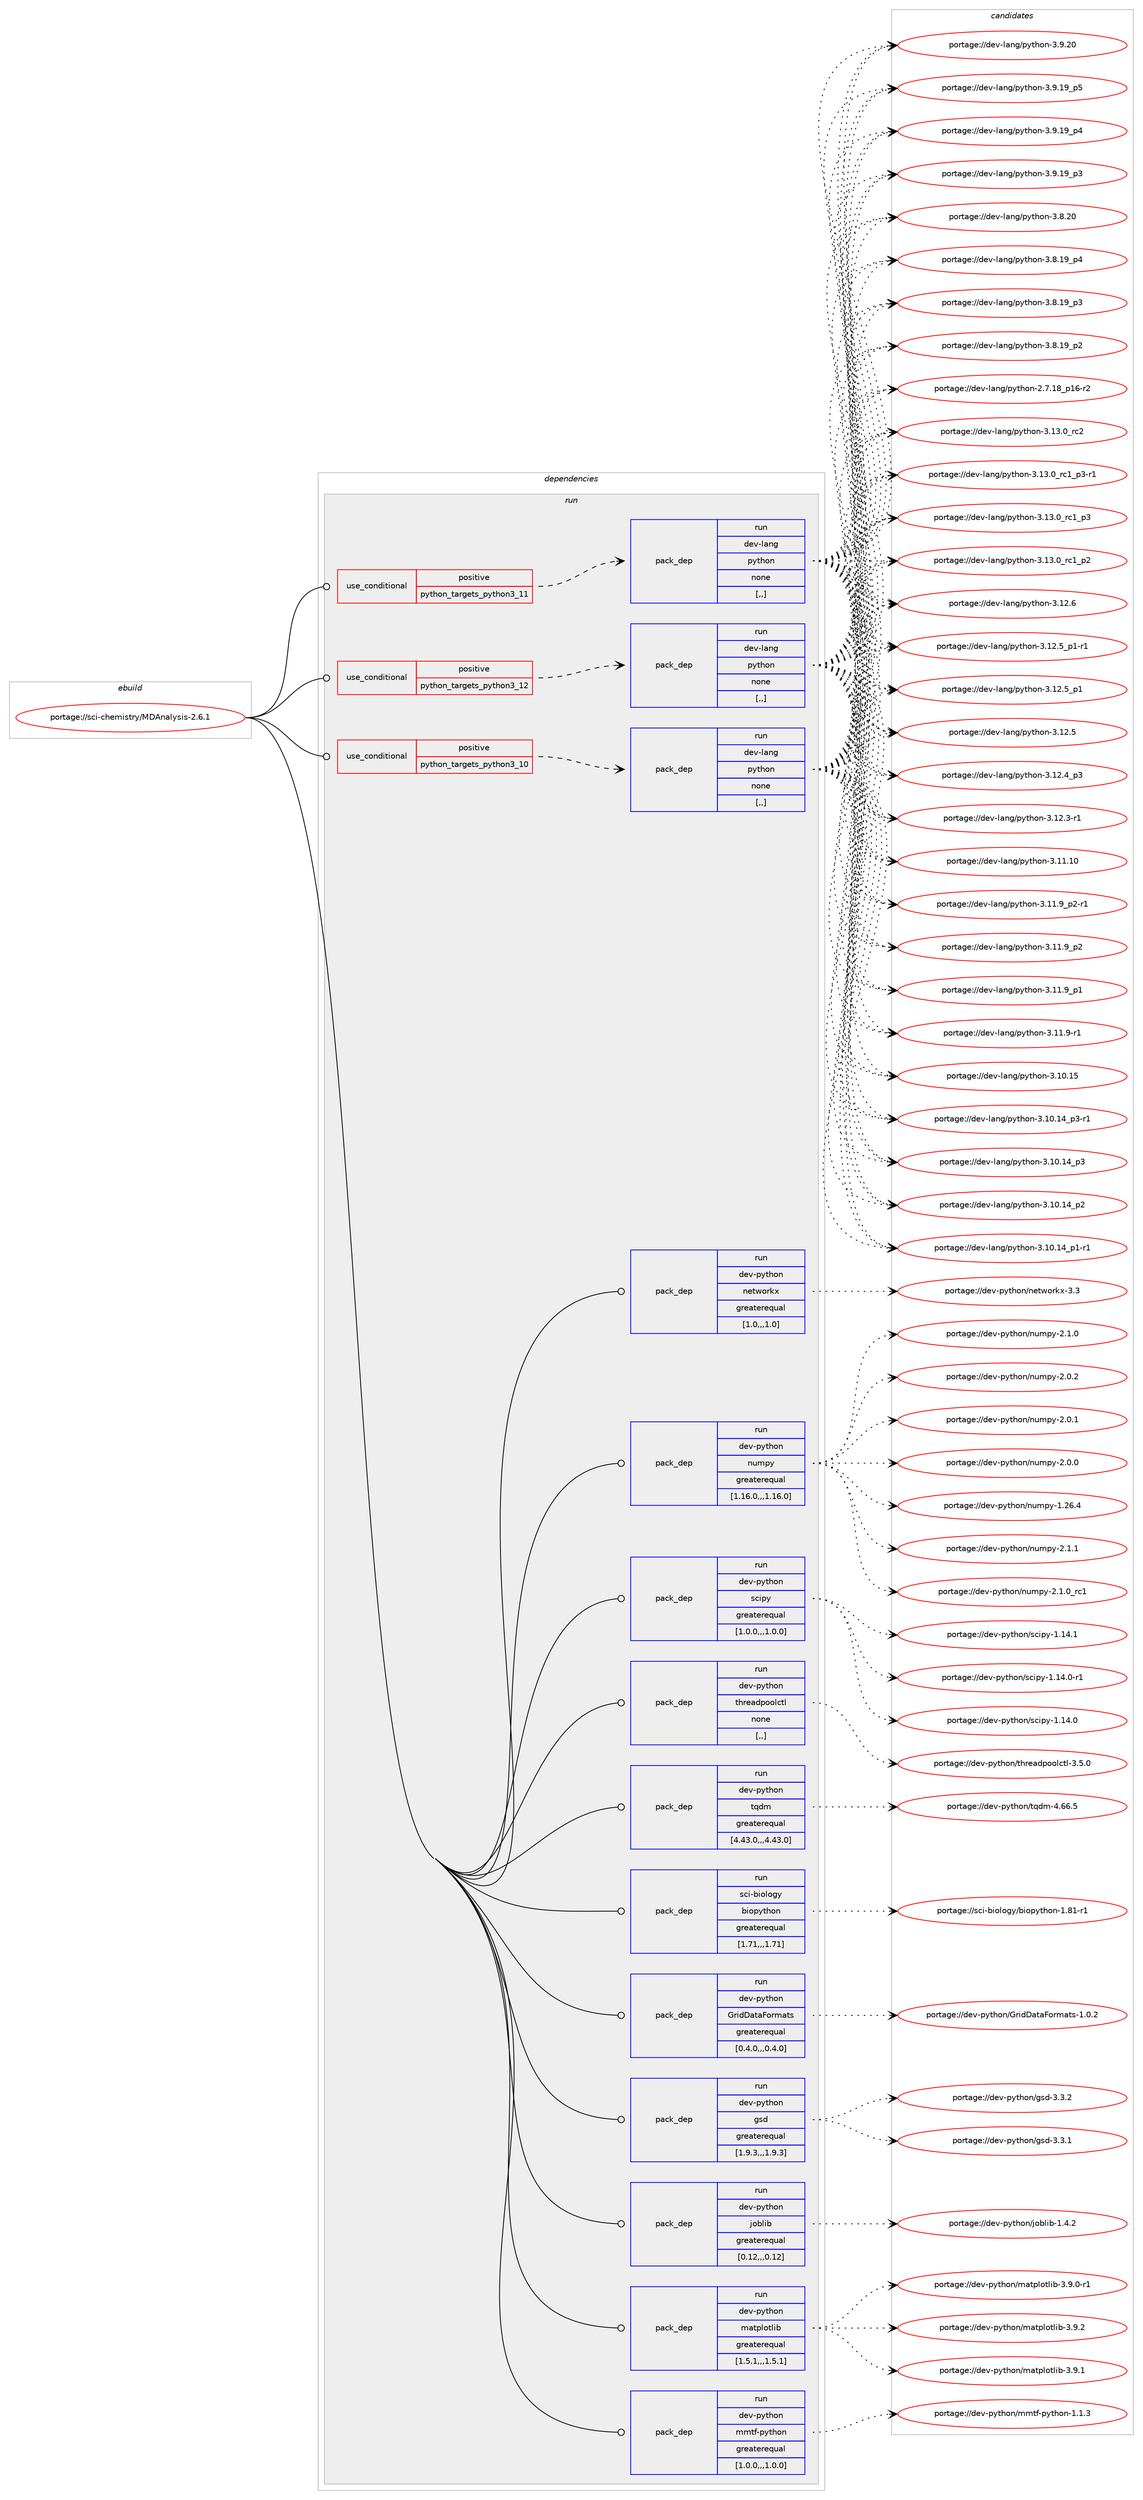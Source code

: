 digraph prolog {

# *************
# Graph options
# *************

newrank=true;
concentrate=true;
compound=true;
graph [rankdir=LR,fontname=Helvetica,fontsize=10,ranksep=1.5];#, ranksep=2.5, nodesep=0.2];
edge  [arrowhead=vee];
node  [fontname=Helvetica,fontsize=10];

# **********
# The ebuild
# **********

subgraph cluster_leftcol {
color=gray;
label=<<i>ebuild</i>>;
id [label="portage://sci-chemistry/MDAnalysis-2.6.1", color=red, width=4, href="../sci-chemistry/MDAnalysis-2.6.1.svg"];
}

# ****************
# The dependencies
# ****************

subgraph cluster_midcol {
color=gray;
label=<<i>dependencies</i>>;
subgraph cluster_compile {
fillcolor="#eeeeee";
style=filled;
label=<<i>compile</i>>;
}
subgraph cluster_compileandrun {
fillcolor="#eeeeee";
style=filled;
label=<<i>compile and run</i>>;
}
subgraph cluster_run {
fillcolor="#eeeeee";
style=filled;
label=<<i>run</i>>;
subgraph cond237651 {
dependency902806 [label=<<TABLE BORDER="0" CELLBORDER="1" CELLSPACING="0" CELLPADDING="4"><TR><TD ROWSPAN="3" CELLPADDING="10">use_conditional</TD></TR><TR><TD>positive</TD></TR><TR><TD>python_targets_python3_10</TD></TR></TABLE>>, shape=none, color=red];
subgraph pack658583 {
dependency902807 [label=<<TABLE BORDER="0" CELLBORDER="1" CELLSPACING="0" CELLPADDING="4" WIDTH="220"><TR><TD ROWSPAN="6" CELLPADDING="30">pack_dep</TD></TR><TR><TD WIDTH="110">run</TD></TR><TR><TD>dev-lang</TD></TR><TR><TD>python</TD></TR><TR><TD>none</TD></TR><TR><TD>[,,]</TD></TR></TABLE>>, shape=none, color=blue];
}
dependency902806:e -> dependency902807:w [weight=20,style="dashed",arrowhead="vee"];
}
id:e -> dependency902806:w [weight=20,style="solid",arrowhead="odot"];
subgraph cond237652 {
dependency902808 [label=<<TABLE BORDER="0" CELLBORDER="1" CELLSPACING="0" CELLPADDING="4"><TR><TD ROWSPAN="3" CELLPADDING="10">use_conditional</TD></TR><TR><TD>positive</TD></TR><TR><TD>python_targets_python3_11</TD></TR></TABLE>>, shape=none, color=red];
subgraph pack658584 {
dependency902809 [label=<<TABLE BORDER="0" CELLBORDER="1" CELLSPACING="0" CELLPADDING="4" WIDTH="220"><TR><TD ROWSPAN="6" CELLPADDING="30">pack_dep</TD></TR><TR><TD WIDTH="110">run</TD></TR><TR><TD>dev-lang</TD></TR><TR><TD>python</TD></TR><TR><TD>none</TD></TR><TR><TD>[,,]</TD></TR></TABLE>>, shape=none, color=blue];
}
dependency902808:e -> dependency902809:w [weight=20,style="dashed",arrowhead="vee"];
}
id:e -> dependency902808:w [weight=20,style="solid",arrowhead="odot"];
subgraph cond237653 {
dependency902810 [label=<<TABLE BORDER="0" CELLBORDER="1" CELLSPACING="0" CELLPADDING="4"><TR><TD ROWSPAN="3" CELLPADDING="10">use_conditional</TD></TR><TR><TD>positive</TD></TR><TR><TD>python_targets_python3_12</TD></TR></TABLE>>, shape=none, color=red];
subgraph pack658585 {
dependency902811 [label=<<TABLE BORDER="0" CELLBORDER="1" CELLSPACING="0" CELLPADDING="4" WIDTH="220"><TR><TD ROWSPAN="6" CELLPADDING="30">pack_dep</TD></TR><TR><TD WIDTH="110">run</TD></TR><TR><TD>dev-lang</TD></TR><TR><TD>python</TD></TR><TR><TD>none</TD></TR><TR><TD>[,,]</TD></TR></TABLE>>, shape=none, color=blue];
}
dependency902810:e -> dependency902811:w [weight=20,style="dashed",arrowhead="vee"];
}
id:e -> dependency902810:w [weight=20,style="solid",arrowhead="odot"];
subgraph pack658586 {
dependency902812 [label=<<TABLE BORDER="0" CELLBORDER="1" CELLSPACING="0" CELLPADDING="4" WIDTH="220"><TR><TD ROWSPAN="6" CELLPADDING="30">pack_dep</TD></TR><TR><TD WIDTH="110">run</TD></TR><TR><TD>dev-python</TD></TR><TR><TD>GridDataFormats</TD></TR><TR><TD>greaterequal</TD></TR><TR><TD>[0.4.0,,,0.4.0]</TD></TR></TABLE>>, shape=none, color=blue];
}
id:e -> dependency902812:w [weight=20,style="solid",arrowhead="odot"];
subgraph pack658587 {
dependency902813 [label=<<TABLE BORDER="0" CELLBORDER="1" CELLSPACING="0" CELLPADDING="4" WIDTH="220"><TR><TD ROWSPAN="6" CELLPADDING="30">pack_dep</TD></TR><TR><TD WIDTH="110">run</TD></TR><TR><TD>dev-python</TD></TR><TR><TD>gsd</TD></TR><TR><TD>greaterequal</TD></TR><TR><TD>[1.9.3,,,1.9.3]</TD></TR></TABLE>>, shape=none, color=blue];
}
id:e -> dependency902813:w [weight=20,style="solid",arrowhead="odot"];
subgraph pack658588 {
dependency902814 [label=<<TABLE BORDER="0" CELLBORDER="1" CELLSPACING="0" CELLPADDING="4" WIDTH="220"><TR><TD ROWSPAN="6" CELLPADDING="30">pack_dep</TD></TR><TR><TD WIDTH="110">run</TD></TR><TR><TD>dev-python</TD></TR><TR><TD>joblib</TD></TR><TR><TD>greaterequal</TD></TR><TR><TD>[0.12,,,0.12]</TD></TR></TABLE>>, shape=none, color=blue];
}
id:e -> dependency902814:w [weight=20,style="solid",arrowhead="odot"];
subgraph pack658589 {
dependency902815 [label=<<TABLE BORDER="0" CELLBORDER="1" CELLSPACING="0" CELLPADDING="4" WIDTH="220"><TR><TD ROWSPAN="6" CELLPADDING="30">pack_dep</TD></TR><TR><TD WIDTH="110">run</TD></TR><TR><TD>dev-python</TD></TR><TR><TD>matplotlib</TD></TR><TR><TD>greaterequal</TD></TR><TR><TD>[1.5.1,,,1.5.1]</TD></TR></TABLE>>, shape=none, color=blue];
}
id:e -> dependency902815:w [weight=20,style="solid",arrowhead="odot"];
subgraph pack658590 {
dependency902816 [label=<<TABLE BORDER="0" CELLBORDER="1" CELLSPACING="0" CELLPADDING="4" WIDTH="220"><TR><TD ROWSPAN="6" CELLPADDING="30">pack_dep</TD></TR><TR><TD WIDTH="110">run</TD></TR><TR><TD>dev-python</TD></TR><TR><TD>mmtf-python</TD></TR><TR><TD>greaterequal</TD></TR><TR><TD>[1.0.0,,,1.0.0]</TD></TR></TABLE>>, shape=none, color=blue];
}
id:e -> dependency902816:w [weight=20,style="solid",arrowhead="odot"];
subgraph pack658591 {
dependency902817 [label=<<TABLE BORDER="0" CELLBORDER="1" CELLSPACING="0" CELLPADDING="4" WIDTH="220"><TR><TD ROWSPAN="6" CELLPADDING="30">pack_dep</TD></TR><TR><TD WIDTH="110">run</TD></TR><TR><TD>dev-python</TD></TR><TR><TD>networkx</TD></TR><TR><TD>greaterequal</TD></TR><TR><TD>[1.0,,,1.0]</TD></TR></TABLE>>, shape=none, color=blue];
}
id:e -> dependency902817:w [weight=20,style="solid",arrowhead="odot"];
subgraph pack658592 {
dependency902818 [label=<<TABLE BORDER="0" CELLBORDER="1" CELLSPACING="0" CELLPADDING="4" WIDTH="220"><TR><TD ROWSPAN="6" CELLPADDING="30">pack_dep</TD></TR><TR><TD WIDTH="110">run</TD></TR><TR><TD>dev-python</TD></TR><TR><TD>numpy</TD></TR><TR><TD>greaterequal</TD></TR><TR><TD>[1.16.0,,,1.16.0]</TD></TR></TABLE>>, shape=none, color=blue];
}
id:e -> dependency902818:w [weight=20,style="solid",arrowhead="odot"];
subgraph pack658593 {
dependency902819 [label=<<TABLE BORDER="0" CELLBORDER="1" CELLSPACING="0" CELLPADDING="4" WIDTH="220"><TR><TD ROWSPAN="6" CELLPADDING="30">pack_dep</TD></TR><TR><TD WIDTH="110">run</TD></TR><TR><TD>dev-python</TD></TR><TR><TD>scipy</TD></TR><TR><TD>greaterequal</TD></TR><TR><TD>[1.0.0,,,1.0.0]</TD></TR></TABLE>>, shape=none, color=blue];
}
id:e -> dependency902819:w [weight=20,style="solid",arrowhead="odot"];
subgraph pack658594 {
dependency902820 [label=<<TABLE BORDER="0" CELLBORDER="1" CELLSPACING="0" CELLPADDING="4" WIDTH="220"><TR><TD ROWSPAN="6" CELLPADDING="30">pack_dep</TD></TR><TR><TD WIDTH="110">run</TD></TR><TR><TD>dev-python</TD></TR><TR><TD>threadpoolctl</TD></TR><TR><TD>none</TD></TR><TR><TD>[,,]</TD></TR></TABLE>>, shape=none, color=blue];
}
id:e -> dependency902820:w [weight=20,style="solid",arrowhead="odot"];
subgraph pack658595 {
dependency902821 [label=<<TABLE BORDER="0" CELLBORDER="1" CELLSPACING="0" CELLPADDING="4" WIDTH="220"><TR><TD ROWSPAN="6" CELLPADDING="30">pack_dep</TD></TR><TR><TD WIDTH="110">run</TD></TR><TR><TD>dev-python</TD></TR><TR><TD>tqdm</TD></TR><TR><TD>greaterequal</TD></TR><TR><TD>[4.43.0,,,4.43.0]</TD></TR></TABLE>>, shape=none, color=blue];
}
id:e -> dependency902821:w [weight=20,style="solid",arrowhead="odot"];
subgraph pack658596 {
dependency902822 [label=<<TABLE BORDER="0" CELLBORDER="1" CELLSPACING="0" CELLPADDING="4" WIDTH="220"><TR><TD ROWSPAN="6" CELLPADDING="30">pack_dep</TD></TR><TR><TD WIDTH="110">run</TD></TR><TR><TD>sci-biology</TD></TR><TR><TD>biopython</TD></TR><TR><TD>greaterequal</TD></TR><TR><TD>[1.71,,,1.71]</TD></TR></TABLE>>, shape=none, color=blue];
}
id:e -> dependency902822:w [weight=20,style="solid",arrowhead="odot"];
}
}

# **************
# The candidates
# **************

subgraph cluster_choices {
rank=same;
color=gray;
label=<<i>candidates</i>>;

subgraph choice658583 {
color=black;
nodesep=1;
choice10010111845108971101034711212111610411111045514649514648951149950 [label="portage://dev-lang/python-3.13.0_rc2", color=red, width=4,href="../dev-lang/python-3.13.0_rc2.svg"];
choice1001011184510897110103471121211161041111104551464951464895114994995112514511449 [label="portage://dev-lang/python-3.13.0_rc1_p3-r1", color=red, width=4,href="../dev-lang/python-3.13.0_rc1_p3-r1.svg"];
choice100101118451089711010347112121116104111110455146495146489511499499511251 [label="portage://dev-lang/python-3.13.0_rc1_p3", color=red, width=4,href="../dev-lang/python-3.13.0_rc1_p3.svg"];
choice100101118451089711010347112121116104111110455146495146489511499499511250 [label="portage://dev-lang/python-3.13.0_rc1_p2", color=red, width=4,href="../dev-lang/python-3.13.0_rc1_p2.svg"];
choice10010111845108971101034711212111610411111045514649504654 [label="portage://dev-lang/python-3.12.6", color=red, width=4,href="../dev-lang/python-3.12.6.svg"];
choice1001011184510897110103471121211161041111104551464950465395112494511449 [label="portage://dev-lang/python-3.12.5_p1-r1", color=red, width=4,href="../dev-lang/python-3.12.5_p1-r1.svg"];
choice100101118451089711010347112121116104111110455146495046539511249 [label="portage://dev-lang/python-3.12.5_p1", color=red, width=4,href="../dev-lang/python-3.12.5_p1.svg"];
choice10010111845108971101034711212111610411111045514649504653 [label="portage://dev-lang/python-3.12.5", color=red, width=4,href="../dev-lang/python-3.12.5.svg"];
choice100101118451089711010347112121116104111110455146495046529511251 [label="portage://dev-lang/python-3.12.4_p3", color=red, width=4,href="../dev-lang/python-3.12.4_p3.svg"];
choice100101118451089711010347112121116104111110455146495046514511449 [label="portage://dev-lang/python-3.12.3-r1", color=red, width=4,href="../dev-lang/python-3.12.3-r1.svg"];
choice1001011184510897110103471121211161041111104551464949464948 [label="portage://dev-lang/python-3.11.10", color=red, width=4,href="../dev-lang/python-3.11.10.svg"];
choice1001011184510897110103471121211161041111104551464949465795112504511449 [label="portage://dev-lang/python-3.11.9_p2-r1", color=red, width=4,href="../dev-lang/python-3.11.9_p2-r1.svg"];
choice100101118451089711010347112121116104111110455146494946579511250 [label="portage://dev-lang/python-3.11.9_p2", color=red, width=4,href="../dev-lang/python-3.11.9_p2.svg"];
choice100101118451089711010347112121116104111110455146494946579511249 [label="portage://dev-lang/python-3.11.9_p1", color=red, width=4,href="../dev-lang/python-3.11.9_p1.svg"];
choice100101118451089711010347112121116104111110455146494946574511449 [label="portage://dev-lang/python-3.11.9-r1", color=red, width=4,href="../dev-lang/python-3.11.9-r1.svg"];
choice1001011184510897110103471121211161041111104551464948464953 [label="portage://dev-lang/python-3.10.15", color=red, width=4,href="../dev-lang/python-3.10.15.svg"];
choice100101118451089711010347112121116104111110455146494846495295112514511449 [label="portage://dev-lang/python-3.10.14_p3-r1", color=red, width=4,href="../dev-lang/python-3.10.14_p3-r1.svg"];
choice10010111845108971101034711212111610411111045514649484649529511251 [label="portage://dev-lang/python-3.10.14_p3", color=red, width=4,href="../dev-lang/python-3.10.14_p3.svg"];
choice10010111845108971101034711212111610411111045514649484649529511250 [label="portage://dev-lang/python-3.10.14_p2", color=red, width=4,href="../dev-lang/python-3.10.14_p2.svg"];
choice100101118451089711010347112121116104111110455146494846495295112494511449 [label="portage://dev-lang/python-3.10.14_p1-r1", color=red, width=4,href="../dev-lang/python-3.10.14_p1-r1.svg"];
choice10010111845108971101034711212111610411111045514657465048 [label="portage://dev-lang/python-3.9.20", color=red, width=4,href="../dev-lang/python-3.9.20.svg"];
choice100101118451089711010347112121116104111110455146574649579511253 [label="portage://dev-lang/python-3.9.19_p5", color=red, width=4,href="../dev-lang/python-3.9.19_p5.svg"];
choice100101118451089711010347112121116104111110455146574649579511252 [label="portage://dev-lang/python-3.9.19_p4", color=red, width=4,href="../dev-lang/python-3.9.19_p4.svg"];
choice100101118451089711010347112121116104111110455146574649579511251 [label="portage://dev-lang/python-3.9.19_p3", color=red, width=4,href="../dev-lang/python-3.9.19_p3.svg"];
choice10010111845108971101034711212111610411111045514656465048 [label="portage://dev-lang/python-3.8.20", color=red, width=4,href="../dev-lang/python-3.8.20.svg"];
choice100101118451089711010347112121116104111110455146564649579511252 [label="portage://dev-lang/python-3.8.19_p4", color=red, width=4,href="../dev-lang/python-3.8.19_p4.svg"];
choice100101118451089711010347112121116104111110455146564649579511251 [label="portage://dev-lang/python-3.8.19_p3", color=red, width=4,href="../dev-lang/python-3.8.19_p3.svg"];
choice100101118451089711010347112121116104111110455146564649579511250 [label="portage://dev-lang/python-3.8.19_p2", color=red, width=4,href="../dev-lang/python-3.8.19_p2.svg"];
choice100101118451089711010347112121116104111110455046554649569511249544511450 [label="portage://dev-lang/python-2.7.18_p16-r2", color=red, width=4,href="../dev-lang/python-2.7.18_p16-r2.svg"];
dependency902807:e -> choice10010111845108971101034711212111610411111045514649514648951149950:w [style=dotted,weight="100"];
dependency902807:e -> choice1001011184510897110103471121211161041111104551464951464895114994995112514511449:w [style=dotted,weight="100"];
dependency902807:e -> choice100101118451089711010347112121116104111110455146495146489511499499511251:w [style=dotted,weight="100"];
dependency902807:e -> choice100101118451089711010347112121116104111110455146495146489511499499511250:w [style=dotted,weight="100"];
dependency902807:e -> choice10010111845108971101034711212111610411111045514649504654:w [style=dotted,weight="100"];
dependency902807:e -> choice1001011184510897110103471121211161041111104551464950465395112494511449:w [style=dotted,weight="100"];
dependency902807:e -> choice100101118451089711010347112121116104111110455146495046539511249:w [style=dotted,weight="100"];
dependency902807:e -> choice10010111845108971101034711212111610411111045514649504653:w [style=dotted,weight="100"];
dependency902807:e -> choice100101118451089711010347112121116104111110455146495046529511251:w [style=dotted,weight="100"];
dependency902807:e -> choice100101118451089711010347112121116104111110455146495046514511449:w [style=dotted,weight="100"];
dependency902807:e -> choice1001011184510897110103471121211161041111104551464949464948:w [style=dotted,weight="100"];
dependency902807:e -> choice1001011184510897110103471121211161041111104551464949465795112504511449:w [style=dotted,weight="100"];
dependency902807:e -> choice100101118451089711010347112121116104111110455146494946579511250:w [style=dotted,weight="100"];
dependency902807:e -> choice100101118451089711010347112121116104111110455146494946579511249:w [style=dotted,weight="100"];
dependency902807:e -> choice100101118451089711010347112121116104111110455146494946574511449:w [style=dotted,weight="100"];
dependency902807:e -> choice1001011184510897110103471121211161041111104551464948464953:w [style=dotted,weight="100"];
dependency902807:e -> choice100101118451089711010347112121116104111110455146494846495295112514511449:w [style=dotted,weight="100"];
dependency902807:e -> choice10010111845108971101034711212111610411111045514649484649529511251:w [style=dotted,weight="100"];
dependency902807:e -> choice10010111845108971101034711212111610411111045514649484649529511250:w [style=dotted,weight="100"];
dependency902807:e -> choice100101118451089711010347112121116104111110455146494846495295112494511449:w [style=dotted,weight="100"];
dependency902807:e -> choice10010111845108971101034711212111610411111045514657465048:w [style=dotted,weight="100"];
dependency902807:e -> choice100101118451089711010347112121116104111110455146574649579511253:w [style=dotted,weight="100"];
dependency902807:e -> choice100101118451089711010347112121116104111110455146574649579511252:w [style=dotted,weight="100"];
dependency902807:e -> choice100101118451089711010347112121116104111110455146574649579511251:w [style=dotted,weight="100"];
dependency902807:e -> choice10010111845108971101034711212111610411111045514656465048:w [style=dotted,weight="100"];
dependency902807:e -> choice100101118451089711010347112121116104111110455146564649579511252:w [style=dotted,weight="100"];
dependency902807:e -> choice100101118451089711010347112121116104111110455146564649579511251:w [style=dotted,weight="100"];
dependency902807:e -> choice100101118451089711010347112121116104111110455146564649579511250:w [style=dotted,weight="100"];
dependency902807:e -> choice100101118451089711010347112121116104111110455046554649569511249544511450:w [style=dotted,weight="100"];
}
subgraph choice658584 {
color=black;
nodesep=1;
choice10010111845108971101034711212111610411111045514649514648951149950 [label="portage://dev-lang/python-3.13.0_rc2", color=red, width=4,href="../dev-lang/python-3.13.0_rc2.svg"];
choice1001011184510897110103471121211161041111104551464951464895114994995112514511449 [label="portage://dev-lang/python-3.13.0_rc1_p3-r1", color=red, width=4,href="../dev-lang/python-3.13.0_rc1_p3-r1.svg"];
choice100101118451089711010347112121116104111110455146495146489511499499511251 [label="portage://dev-lang/python-3.13.0_rc1_p3", color=red, width=4,href="../dev-lang/python-3.13.0_rc1_p3.svg"];
choice100101118451089711010347112121116104111110455146495146489511499499511250 [label="portage://dev-lang/python-3.13.0_rc1_p2", color=red, width=4,href="../dev-lang/python-3.13.0_rc1_p2.svg"];
choice10010111845108971101034711212111610411111045514649504654 [label="portage://dev-lang/python-3.12.6", color=red, width=4,href="../dev-lang/python-3.12.6.svg"];
choice1001011184510897110103471121211161041111104551464950465395112494511449 [label="portage://dev-lang/python-3.12.5_p1-r1", color=red, width=4,href="../dev-lang/python-3.12.5_p1-r1.svg"];
choice100101118451089711010347112121116104111110455146495046539511249 [label="portage://dev-lang/python-3.12.5_p1", color=red, width=4,href="../dev-lang/python-3.12.5_p1.svg"];
choice10010111845108971101034711212111610411111045514649504653 [label="portage://dev-lang/python-3.12.5", color=red, width=4,href="../dev-lang/python-3.12.5.svg"];
choice100101118451089711010347112121116104111110455146495046529511251 [label="portage://dev-lang/python-3.12.4_p3", color=red, width=4,href="../dev-lang/python-3.12.4_p3.svg"];
choice100101118451089711010347112121116104111110455146495046514511449 [label="portage://dev-lang/python-3.12.3-r1", color=red, width=4,href="../dev-lang/python-3.12.3-r1.svg"];
choice1001011184510897110103471121211161041111104551464949464948 [label="portage://dev-lang/python-3.11.10", color=red, width=4,href="../dev-lang/python-3.11.10.svg"];
choice1001011184510897110103471121211161041111104551464949465795112504511449 [label="portage://dev-lang/python-3.11.9_p2-r1", color=red, width=4,href="../dev-lang/python-3.11.9_p2-r1.svg"];
choice100101118451089711010347112121116104111110455146494946579511250 [label="portage://dev-lang/python-3.11.9_p2", color=red, width=4,href="../dev-lang/python-3.11.9_p2.svg"];
choice100101118451089711010347112121116104111110455146494946579511249 [label="portage://dev-lang/python-3.11.9_p1", color=red, width=4,href="../dev-lang/python-3.11.9_p1.svg"];
choice100101118451089711010347112121116104111110455146494946574511449 [label="portage://dev-lang/python-3.11.9-r1", color=red, width=4,href="../dev-lang/python-3.11.9-r1.svg"];
choice1001011184510897110103471121211161041111104551464948464953 [label="portage://dev-lang/python-3.10.15", color=red, width=4,href="../dev-lang/python-3.10.15.svg"];
choice100101118451089711010347112121116104111110455146494846495295112514511449 [label="portage://dev-lang/python-3.10.14_p3-r1", color=red, width=4,href="../dev-lang/python-3.10.14_p3-r1.svg"];
choice10010111845108971101034711212111610411111045514649484649529511251 [label="portage://dev-lang/python-3.10.14_p3", color=red, width=4,href="../dev-lang/python-3.10.14_p3.svg"];
choice10010111845108971101034711212111610411111045514649484649529511250 [label="portage://dev-lang/python-3.10.14_p2", color=red, width=4,href="../dev-lang/python-3.10.14_p2.svg"];
choice100101118451089711010347112121116104111110455146494846495295112494511449 [label="portage://dev-lang/python-3.10.14_p1-r1", color=red, width=4,href="../dev-lang/python-3.10.14_p1-r1.svg"];
choice10010111845108971101034711212111610411111045514657465048 [label="portage://dev-lang/python-3.9.20", color=red, width=4,href="../dev-lang/python-3.9.20.svg"];
choice100101118451089711010347112121116104111110455146574649579511253 [label="portage://dev-lang/python-3.9.19_p5", color=red, width=4,href="../dev-lang/python-3.9.19_p5.svg"];
choice100101118451089711010347112121116104111110455146574649579511252 [label="portage://dev-lang/python-3.9.19_p4", color=red, width=4,href="../dev-lang/python-3.9.19_p4.svg"];
choice100101118451089711010347112121116104111110455146574649579511251 [label="portage://dev-lang/python-3.9.19_p3", color=red, width=4,href="../dev-lang/python-3.9.19_p3.svg"];
choice10010111845108971101034711212111610411111045514656465048 [label="portage://dev-lang/python-3.8.20", color=red, width=4,href="../dev-lang/python-3.8.20.svg"];
choice100101118451089711010347112121116104111110455146564649579511252 [label="portage://dev-lang/python-3.8.19_p4", color=red, width=4,href="../dev-lang/python-3.8.19_p4.svg"];
choice100101118451089711010347112121116104111110455146564649579511251 [label="portage://dev-lang/python-3.8.19_p3", color=red, width=4,href="../dev-lang/python-3.8.19_p3.svg"];
choice100101118451089711010347112121116104111110455146564649579511250 [label="portage://dev-lang/python-3.8.19_p2", color=red, width=4,href="../dev-lang/python-3.8.19_p2.svg"];
choice100101118451089711010347112121116104111110455046554649569511249544511450 [label="portage://dev-lang/python-2.7.18_p16-r2", color=red, width=4,href="../dev-lang/python-2.7.18_p16-r2.svg"];
dependency902809:e -> choice10010111845108971101034711212111610411111045514649514648951149950:w [style=dotted,weight="100"];
dependency902809:e -> choice1001011184510897110103471121211161041111104551464951464895114994995112514511449:w [style=dotted,weight="100"];
dependency902809:e -> choice100101118451089711010347112121116104111110455146495146489511499499511251:w [style=dotted,weight="100"];
dependency902809:e -> choice100101118451089711010347112121116104111110455146495146489511499499511250:w [style=dotted,weight="100"];
dependency902809:e -> choice10010111845108971101034711212111610411111045514649504654:w [style=dotted,weight="100"];
dependency902809:e -> choice1001011184510897110103471121211161041111104551464950465395112494511449:w [style=dotted,weight="100"];
dependency902809:e -> choice100101118451089711010347112121116104111110455146495046539511249:w [style=dotted,weight="100"];
dependency902809:e -> choice10010111845108971101034711212111610411111045514649504653:w [style=dotted,weight="100"];
dependency902809:e -> choice100101118451089711010347112121116104111110455146495046529511251:w [style=dotted,weight="100"];
dependency902809:e -> choice100101118451089711010347112121116104111110455146495046514511449:w [style=dotted,weight="100"];
dependency902809:e -> choice1001011184510897110103471121211161041111104551464949464948:w [style=dotted,weight="100"];
dependency902809:e -> choice1001011184510897110103471121211161041111104551464949465795112504511449:w [style=dotted,weight="100"];
dependency902809:e -> choice100101118451089711010347112121116104111110455146494946579511250:w [style=dotted,weight="100"];
dependency902809:e -> choice100101118451089711010347112121116104111110455146494946579511249:w [style=dotted,weight="100"];
dependency902809:e -> choice100101118451089711010347112121116104111110455146494946574511449:w [style=dotted,weight="100"];
dependency902809:e -> choice1001011184510897110103471121211161041111104551464948464953:w [style=dotted,weight="100"];
dependency902809:e -> choice100101118451089711010347112121116104111110455146494846495295112514511449:w [style=dotted,weight="100"];
dependency902809:e -> choice10010111845108971101034711212111610411111045514649484649529511251:w [style=dotted,weight="100"];
dependency902809:e -> choice10010111845108971101034711212111610411111045514649484649529511250:w [style=dotted,weight="100"];
dependency902809:e -> choice100101118451089711010347112121116104111110455146494846495295112494511449:w [style=dotted,weight="100"];
dependency902809:e -> choice10010111845108971101034711212111610411111045514657465048:w [style=dotted,weight="100"];
dependency902809:e -> choice100101118451089711010347112121116104111110455146574649579511253:w [style=dotted,weight="100"];
dependency902809:e -> choice100101118451089711010347112121116104111110455146574649579511252:w [style=dotted,weight="100"];
dependency902809:e -> choice100101118451089711010347112121116104111110455146574649579511251:w [style=dotted,weight="100"];
dependency902809:e -> choice10010111845108971101034711212111610411111045514656465048:w [style=dotted,weight="100"];
dependency902809:e -> choice100101118451089711010347112121116104111110455146564649579511252:w [style=dotted,weight="100"];
dependency902809:e -> choice100101118451089711010347112121116104111110455146564649579511251:w [style=dotted,weight="100"];
dependency902809:e -> choice100101118451089711010347112121116104111110455146564649579511250:w [style=dotted,weight="100"];
dependency902809:e -> choice100101118451089711010347112121116104111110455046554649569511249544511450:w [style=dotted,weight="100"];
}
subgraph choice658585 {
color=black;
nodesep=1;
choice10010111845108971101034711212111610411111045514649514648951149950 [label="portage://dev-lang/python-3.13.0_rc2", color=red, width=4,href="../dev-lang/python-3.13.0_rc2.svg"];
choice1001011184510897110103471121211161041111104551464951464895114994995112514511449 [label="portage://dev-lang/python-3.13.0_rc1_p3-r1", color=red, width=4,href="../dev-lang/python-3.13.0_rc1_p3-r1.svg"];
choice100101118451089711010347112121116104111110455146495146489511499499511251 [label="portage://dev-lang/python-3.13.0_rc1_p3", color=red, width=4,href="../dev-lang/python-3.13.0_rc1_p3.svg"];
choice100101118451089711010347112121116104111110455146495146489511499499511250 [label="portage://dev-lang/python-3.13.0_rc1_p2", color=red, width=4,href="../dev-lang/python-3.13.0_rc1_p2.svg"];
choice10010111845108971101034711212111610411111045514649504654 [label="portage://dev-lang/python-3.12.6", color=red, width=4,href="../dev-lang/python-3.12.6.svg"];
choice1001011184510897110103471121211161041111104551464950465395112494511449 [label="portage://dev-lang/python-3.12.5_p1-r1", color=red, width=4,href="../dev-lang/python-3.12.5_p1-r1.svg"];
choice100101118451089711010347112121116104111110455146495046539511249 [label="portage://dev-lang/python-3.12.5_p1", color=red, width=4,href="../dev-lang/python-3.12.5_p1.svg"];
choice10010111845108971101034711212111610411111045514649504653 [label="portage://dev-lang/python-3.12.5", color=red, width=4,href="../dev-lang/python-3.12.5.svg"];
choice100101118451089711010347112121116104111110455146495046529511251 [label="portage://dev-lang/python-3.12.4_p3", color=red, width=4,href="../dev-lang/python-3.12.4_p3.svg"];
choice100101118451089711010347112121116104111110455146495046514511449 [label="portage://dev-lang/python-3.12.3-r1", color=red, width=4,href="../dev-lang/python-3.12.3-r1.svg"];
choice1001011184510897110103471121211161041111104551464949464948 [label="portage://dev-lang/python-3.11.10", color=red, width=4,href="../dev-lang/python-3.11.10.svg"];
choice1001011184510897110103471121211161041111104551464949465795112504511449 [label="portage://dev-lang/python-3.11.9_p2-r1", color=red, width=4,href="../dev-lang/python-3.11.9_p2-r1.svg"];
choice100101118451089711010347112121116104111110455146494946579511250 [label="portage://dev-lang/python-3.11.9_p2", color=red, width=4,href="../dev-lang/python-3.11.9_p2.svg"];
choice100101118451089711010347112121116104111110455146494946579511249 [label="portage://dev-lang/python-3.11.9_p1", color=red, width=4,href="../dev-lang/python-3.11.9_p1.svg"];
choice100101118451089711010347112121116104111110455146494946574511449 [label="portage://dev-lang/python-3.11.9-r1", color=red, width=4,href="../dev-lang/python-3.11.9-r1.svg"];
choice1001011184510897110103471121211161041111104551464948464953 [label="portage://dev-lang/python-3.10.15", color=red, width=4,href="../dev-lang/python-3.10.15.svg"];
choice100101118451089711010347112121116104111110455146494846495295112514511449 [label="portage://dev-lang/python-3.10.14_p3-r1", color=red, width=4,href="../dev-lang/python-3.10.14_p3-r1.svg"];
choice10010111845108971101034711212111610411111045514649484649529511251 [label="portage://dev-lang/python-3.10.14_p3", color=red, width=4,href="../dev-lang/python-3.10.14_p3.svg"];
choice10010111845108971101034711212111610411111045514649484649529511250 [label="portage://dev-lang/python-3.10.14_p2", color=red, width=4,href="../dev-lang/python-3.10.14_p2.svg"];
choice100101118451089711010347112121116104111110455146494846495295112494511449 [label="portage://dev-lang/python-3.10.14_p1-r1", color=red, width=4,href="../dev-lang/python-3.10.14_p1-r1.svg"];
choice10010111845108971101034711212111610411111045514657465048 [label="portage://dev-lang/python-3.9.20", color=red, width=4,href="../dev-lang/python-3.9.20.svg"];
choice100101118451089711010347112121116104111110455146574649579511253 [label="portage://dev-lang/python-3.9.19_p5", color=red, width=4,href="../dev-lang/python-3.9.19_p5.svg"];
choice100101118451089711010347112121116104111110455146574649579511252 [label="portage://dev-lang/python-3.9.19_p4", color=red, width=4,href="../dev-lang/python-3.9.19_p4.svg"];
choice100101118451089711010347112121116104111110455146574649579511251 [label="portage://dev-lang/python-3.9.19_p3", color=red, width=4,href="../dev-lang/python-3.9.19_p3.svg"];
choice10010111845108971101034711212111610411111045514656465048 [label="portage://dev-lang/python-3.8.20", color=red, width=4,href="../dev-lang/python-3.8.20.svg"];
choice100101118451089711010347112121116104111110455146564649579511252 [label="portage://dev-lang/python-3.8.19_p4", color=red, width=4,href="../dev-lang/python-3.8.19_p4.svg"];
choice100101118451089711010347112121116104111110455146564649579511251 [label="portage://dev-lang/python-3.8.19_p3", color=red, width=4,href="../dev-lang/python-3.8.19_p3.svg"];
choice100101118451089711010347112121116104111110455146564649579511250 [label="portage://dev-lang/python-3.8.19_p2", color=red, width=4,href="../dev-lang/python-3.8.19_p2.svg"];
choice100101118451089711010347112121116104111110455046554649569511249544511450 [label="portage://dev-lang/python-2.7.18_p16-r2", color=red, width=4,href="../dev-lang/python-2.7.18_p16-r2.svg"];
dependency902811:e -> choice10010111845108971101034711212111610411111045514649514648951149950:w [style=dotted,weight="100"];
dependency902811:e -> choice1001011184510897110103471121211161041111104551464951464895114994995112514511449:w [style=dotted,weight="100"];
dependency902811:e -> choice100101118451089711010347112121116104111110455146495146489511499499511251:w [style=dotted,weight="100"];
dependency902811:e -> choice100101118451089711010347112121116104111110455146495146489511499499511250:w [style=dotted,weight="100"];
dependency902811:e -> choice10010111845108971101034711212111610411111045514649504654:w [style=dotted,weight="100"];
dependency902811:e -> choice1001011184510897110103471121211161041111104551464950465395112494511449:w [style=dotted,weight="100"];
dependency902811:e -> choice100101118451089711010347112121116104111110455146495046539511249:w [style=dotted,weight="100"];
dependency902811:e -> choice10010111845108971101034711212111610411111045514649504653:w [style=dotted,weight="100"];
dependency902811:e -> choice100101118451089711010347112121116104111110455146495046529511251:w [style=dotted,weight="100"];
dependency902811:e -> choice100101118451089711010347112121116104111110455146495046514511449:w [style=dotted,weight="100"];
dependency902811:e -> choice1001011184510897110103471121211161041111104551464949464948:w [style=dotted,weight="100"];
dependency902811:e -> choice1001011184510897110103471121211161041111104551464949465795112504511449:w [style=dotted,weight="100"];
dependency902811:e -> choice100101118451089711010347112121116104111110455146494946579511250:w [style=dotted,weight="100"];
dependency902811:e -> choice100101118451089711010347112121116104111110455146494946579511249:w [style=dotted,weight="100"];
dependency902811:e -> choice100101118451089711010347112121116104111110455146494946574511449:w [style=dotted,weight="100"];
dependency902811:e -> choice1001011184510897110103471121211161041111104551464948464953:w [style=dotted,weight="100"];
dependency902811:e -> choice100101118451089711010347112121116104111110455146494846495295112514511449:w [style=dotted,weight="100"];
dependency902811:e -> choice10010111845108971101034711212111610411111045514649484649529511251:w [style=dotted,weight="100"];
dependency902811:e -> choice10010111845108971101034711212111610411111045514649484649529511250:w [style=dotted,weight="100"];
dependency902811:e -> choice100101118451089711010347112121116104111110455146494846495295112494511449:w [style=dotted,weight="100"];
dependency902811:e -> choice10010111845108971101034711212111610411111045514657465048:w [style=dotted,weight="100"];
dependency902811:e -> choice100101118451089711010347112121116104111110455146574649579511253:w [style=dotted,weight="100"];
dependency902811:e -> choice100101118451089711010347112121116104111110455146574649579511252:w [style=dotted,weight="100"];
dependency902811:e -> choice100101118451089711010347112121116104111110455146574649579511251:w [style=dotted,weight="100"];
dependency902811:e -> choice10010111845108971101034711212111610411111045514656465048:w [style=dotted,weight="100"];
dependency902811:e -> choice100101118451089711010347112121116104111110455146564649579511252:w [style=dotted,weight="100"];
dependency902811:e -> choice100101118451089711010347112121116104111110455146564649579511251:w [style=dotted,weight="100"];
dependency902811:e -> choice100101118451089711010347112121116104111110455146564649579511250:w [style=dotted,weight="100"];
dependency902811:e -> choice100101118451089711010347112121116104111110455046554649569511249544511450:w [style=dotted,weight="100"];
}
subgraph choice658586 {
color=black;
nodesep=1;
choice1001011184511212111610411111047711141051006897116977011111410997116115454946484650 [label="portage://dev-python/GridDataFormats-1.0.2", color=red, width=4,href="../dev-python/GridDataFormats-1.0.2.svg"];
dependency902812:e -> choice1001011184511212111610411111047711141051006897116977011111410997116115454946484650:w [style=dotted,weight="100"];
}
subgraph choice658587 {
color=black;
nodesep=1;
choice1001011184511212111610411111047103115100455146514650 [label="portage://dev-python/gsd-3.3.2", color=red, width=4,href="../dev-python/gsd-3.3.2.svg"];
choice1001011184511212111610411111047103115100455146514649 [label="portage://dev-python/gsd-3.3.1", color=red, width=4,href="../dev-python/gsd-3.3.1.svg"];
dependency902813:e -> choice1001011184511212111610411111047103115100455146514650:w [style=dotted,weight="100"];
dependency902813:e -> choice1001011184511212111610411111047103115100455146514649:w [style=dotted,weight="100"];
}
subgraph choice658588 {
color=black;
nodesep=1;
choice10010111845112121116104111110471061119810810598454946524650 [label="portage://dev-python/joblib-1.4.2", color=red, width=4,href="../dev-python/joblib-1.4.2.svg"];
dependency902814:e -> choice10010111845112121116104111110471061119810810598454946524650:w [style=dotted,weight="100"];
}
subgraph choice658589 {
color=black;
nodesep=1;
choice10010111845112121116104111110471099711611210811111610810598455146574650 [label="portage://dev-python/matplotlib-3.9.2", color=red, width=4,href="../dev-python/matplotlib-3.9.2.svg"];
choice10010111845112121116104111110471099711611210811111610810598455146574649 [label="portage://dev-python/matplotlib-3.9.1", color=red, width=4,href="../dev-python/matplotlib-3.9.1.svg"];
choice100101118451121211161041111104710997116112108111116108105984551465746484511449 [label="portage://dev-python/matplotlib-3.9.0-r1", color=red, width=4,href="../dev-python/matplotlib-3.9.0-r1.svg"];
dependency902815:e -> choice10010111845112121116104111110471099711611210811111610810598455146574650:w [style=dotted,weight="100"];
dependency902815:e -> choice10010111845112121116104111110471099711611210811111610810598455146574649:w [style=dotted,weight="100"];
dependency902815:e -> choice100101118451121211161041111104710997116112108111116108105984551465746484511449:w [style=dotted,weight="100"];
}
subgraph choice658590 {
color=black;
nodesep=1;
choice100101118451121211161041111104710910911610245112121116104111110454946494651 [label="portage://dev-python/mmtf-python-1.1.3", color=red, width=4,href="../dev-python/mmtf-python-1.1.3.svg"];
dependency902816:e -> choice100101118451121211161041111104710910911610245112121116104111110454946494651:w [style=dotted,weight="100"];
}
subgraph choice658591 {
color=black;
nodesep=1;
choice100101118451121211161041111104711010111611911111410712045514651 [label="portage://dev-python/networkx-3.3", color=red, width=4,href="../dev-python/networkx-3.3.svg"];
dependency902817:e -> choice100101118451121211161041111104711010111611911111410712045514651:w [style=dotted,weight="100"];
}
subgraph choice658592 {
color=black;
nodesep=1;
choice1001011184511212111610411111047110117109112121455046494649 [label="portage://dev-python/numpy-2.1.1", color=red, width=4,href="../dev-python/numpy-2.1.1.svg"];
choice1001011184511212111610411111047110117109112121455046494648951149949 [label="portage://dev-python/numpy-2.1.0_rc1", color=red, width=4,href="../dev-python/numpy-2.1.0_rc1.svg"];
choice1001011184511212111610411111047110117109112121455046494648 [label="portage://dev-python/numpy-2.1.0", color=red, width=4,href="../dev-python/numpy-2.1.0.svg"];
choice1001011184511212111610411111047110117109112121455046484650 [label="portage://dev-python/numpy-2.0.2", color=red, width=4,href="../dev-python/numpy-2.0.2.svg"];
choice1001011184511212111610411111047110117109112121455046484649 [label="portage://dev-python/numpy-2.0.1", color=red, width=4,href="../dev-python/numpy-2.0.1.svg"];
choice1001011184511212111610411111047110117109112121455046484648 [label="portage://dev-python/numpy-2.0.0", color=red, width=4,href="../dev-python/numpy-2.0.0.svg"];
choice100101118451121211161041111104711011710911212145494650544652 [label="portage://dev-python/numpy-1.26.4", color=red, width=4,href="../dev-python/numpy-1.26.4.svg"];
dependency902818:e -> choice1001011184511212111610411111047110117109112121455046494649:w [style=dotted,weight="100"];
dependency902818:e -> choice1001011184511212111610411111047110117109112121455046494648951149949:w [style=dotted,weight="100"];
dependency902818:e -> choice1001011184511212111610411111047110117109112121455046494648:w [style=dotted,weight="100"];
dependency902818:e -> choice1001011184511212111610411111047110117109112121455046484650:w [style=dotted,weight="100"];
dependency902818:e -> choice1001011184511212111610411111047110117109112121455046484649:w [style=dotted,weight="100"];
dependency902818:e -> choice1001011184511212111610411111047110117109112121455046484648:w [style=dotted,weight="100"];
dependency902818:e -> choice100101118451121211161041111104711011710911212145494650544652:w [style=dotted,weight="100"];
}
subgraph choice658593 {
color=black;
nodesep=1;
choice10010111845112121116104111110471159910511212145494649524649 [label="portage://dev-python/scipy-1.14.1", color=red, width=4,href="../dev-python/scipy-1.14.1.svg"];
choice100101118451121211161041111104711599105112121454946495246484511449 [label="portage://dev-python/scipy-1.14.0-r1", color=red, width=4,href="../dev-python/scipy-1.14.0-r1.svg"];
choice10010111845112121116104111110471159910511212145494649524648 [label="portage://dev-python/scipy-1.14.0", color=red, width=4,href="../dev-python/scipy-1.14.0.svg"];
dependency902819:e -> choice10010111845112121116104111110471159910511212145494649524649:w [style=dotted,weight="100"];
dependency902819:e -> choice100101118451121211161041111104711599105112121454946495246484511449:w [style=dotted,weight="100"];
dependency902819:e -> choice10010111845112121116104111110471159910511212145494649524648:w [style=dotted,weight="100"];
}
subgraph choice658594 {
color=black;
nodesep=1;
choice10010111845112121116104111110471161041141019710011211111110899116108455146534648 [label="portage://dev-python/threadpoolctl-3.5.0", color=red, width=4,href="../dev-python/threadpoolctl-3.5.0.svg"];
dependency902820:e -> choice10010111845112121116104111110471161041141019710011211111110899116108455146534648:w [style=dotted,weight="100"];
}
subgraph choice658595 {
color=black;
nodesep=1;
choice100101118451121211161041111104711611310010945524654544653 [label="portage://dev-python/tqdm-4.66.5", color=red, width=4,href="../dev-python/tqdm-4.66.5.svg"];
dependency902821:e -> choice100101118451121211161041111104711611310010945524654544653:w [style=dotted,weight="100"];
}
subgraph choice658596 {
color=black;
nodesep=1;
choice115991054598105111108111103121479810511111212111610411111045494656494511449 [label="portage://sci-biology/biopython-1.81-r1", color=red, width=4,href="../sci-biology/biopython-1.81-r1.svg"];
dependency902822:e -> choice115991054598105111108111103121479810511111212111610411111045494656494511449:w [style=dotted,weight="100"];
}
}

}
